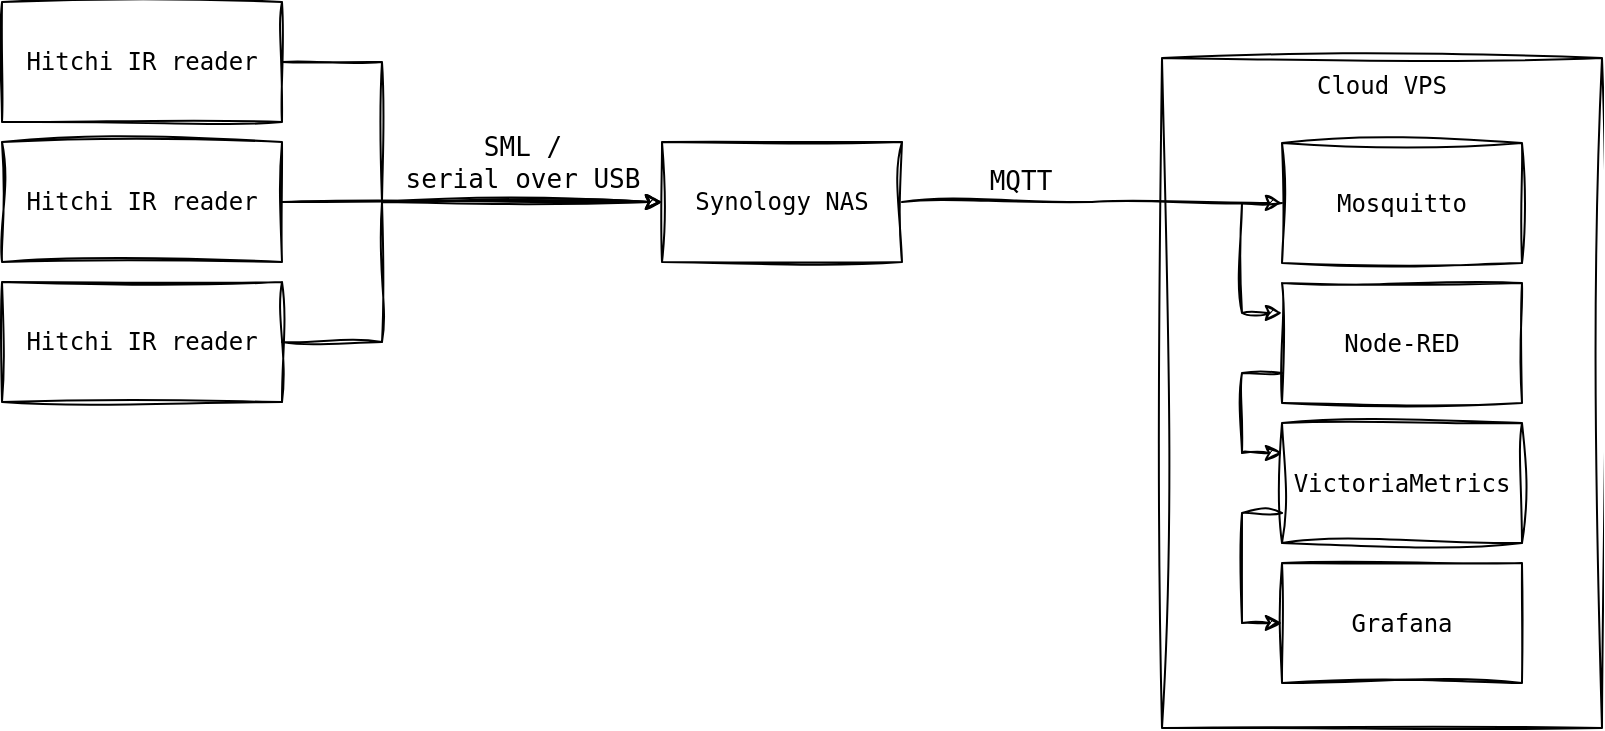 <mxfile version="24.7.7">
  <diagram name="Page-1" id="Kj4Z2WhIG-HYAv3ONIsi">
    <mxGraphModel dx="1382" dy="873" grid="1" gridSize="10" guides="1" tooltips="1" connect="1" arrows="1" fold="1" page="1" pageScale="1" pageWidth="850" pageHeight="1100" math="0" shadow="0">
      <root>
        <mxCell id="0" />
        <mxCell id="1" parent="0" />
        <mxCell id="RcXcsHHcrXb0Sy49InP5-11" style="edgeStyle=orthogonalEdgeStyle;rounded=0;orthogonalLoop=1;jettySize=auto;html=1;exitX=1;exitY=0.5;exitDx=0;exitDy=0;entryX=0;entryY=0.5;entryDx=0;entryDy=0;sketch=1;curveFitting=1;jiggle=2;labelBackgroundColor=none;" edge="1" parent="1" source="RcXcsHHcrXb0Sy49InP5-1" target="RcXcsHHcrXb0Sy49InP5-4">
          <mxGeometry relative="1" as="geometry">
            <Array as="points">
              <mxPoint x="270" y="210" />
              <mxPoint x="270" y="280" />
            </Array>
          </mxGeometry>
        </mxCell>
        <mxCell id="RcXcsHHcrXb0Sy49InP5-1" value="Hitchi IR reader" style="rounded=0;whiteSpace=wrap;html=1;sketch=1;curveFitting=1;jiggle=2;fontFamily=monospace;labelBackgroundColor=none;fillColor=none;" vertex="1" parent="1">
          <mxGeometry x="80" y="180" width="140" height="60" as="geometry" />
        </mxCell>
        <mxCell id="RcXcsHHcrXb0Sy49InP5-12" style="edgeStyle=orthogonalEdgeStyle;rounded=0;orthogonalLoop=1;jettySize=auto;html=1;exitX=1;exitY=0.5;exitDx=0;exitDy=0;entryX=0;entryY=0.5;entryDx=0;entryDy=0;sketch=1;curveFitting=1;jiggle=2;labelBackgroundColor=none;" edge="1" parent="1" source="RcXcsHHcrXb0Sy49InP5-2" target="RcXcsHHcrXb0Sy49InP5-4">
          <mxGeometry relative="1" as="geometry">
            <mxPoint x="330" y="280" as="targetPoint" />
          </mxGeometry>
        </mxCell>
        <mxCell id="RcXcsHHcrXb0Sy49InP5-2" value="Hitchi IR reader" style="rounded=0;whiteSpace=wrap;html=1;sketch=1;curveFitting=1;jiggle=2;fontFamily=monospace;labelBackgroundColor=none;fillColor=none;" vertex="1" parent="1">
          <mxGeometry x="80" y="250" width="140" height="60" as="geometry" />
        </mxCell>
        <mxCell id="RcXcsHHcrXb0Sy49InP5-14" style="edgeStyle=orthogonalEdgeStyle;rounded=0;orthogonalLoop=1;jettySize=auto;html=1;exitX=1;exitY=0.5;exitDx=0;exitDy=0;entryX=0;entryY=0.5;entryDx=0;entryDy=0;sketch=1;curveFitting=1;jiggle=2;labelBackgroundColor=none;" edge="1" parent="1" source="RcXcsHHcrXb0Sy49InP5-3" target="RcXcsHHcrXb0Sy49InP5-4">
          <mxGeometry relative="1" as="geometry">
            <Array as="points">
              <mxPoint x="270" y="350" />
              <mxPoint x="270" y="280" />
            </Array>
          </mxGeometry>
        </mxCell>
        <mxCell id="RcXcsHHcrXb0Sy49InP5-15" value="SML /&lt;br style=&quot;font-size: 13px;&quot;&gt;serial over USB" style="edgeLabel;html=1;align=center;verticalAlign=middle;resizable=0;points=[];fontFamily=monospace;fontSize=13;labelBackgroundColor=none;" vertex="1" connectable="0" parent="RcXcsHHcrXb0Sy49InP5-14">
          <mxGeometry x="0.377" y="-2" relative="1" as="geometry">
            <mxPoint x="11" y="-22" as="offset" />
          </mxGeometry>
        </mxCell>
        <mxCell id="RcXcsHHcrXb0Sy49InP5-3" value="Hitchi IR reader" style="rounded=0;whiteSpace=wrap;html=1;sketch=1;curveFitting=1;jiggle=2;fontFamily=monospace;labelBackgroundColor=none;fillColor=none;" vertex="1" parent="1">
          <mxGeometry x="80" y="320" width="140" height="60" as="geometry" />
        </mxCell>
        <mxCell id="RcXcsHHcrXb0Sy49InP5-16" style="edgeStyle=orthogonalEdgeStyle;rounded=0;orthogonalLoop=1;jettySize=auto;html=1;exitX=1;exitY=0.5;exitDx=0;exitDy=0;sketch=1;curveFitting=1;jiggle=2;labelBackgroundColor=none;" edge="1" parent="1" source="RcXcsHHcrXb0Sy49InP5-4" target="RcXcsHHcrXb0Sy49InP5-6">
          <mxGeometry relative="1" as="geometry" />
        </mxCell>
        <mxCell id="RcXcsHHcrXb0Sy49InP5-17" value="MQTT" style="edgeLabel;html=1;align=center;verticalAlign=middle;resizable=0;points=[];fontFamily=monospace;fontSize=13;labelBackgroundColor=none;" vertex="1" connectable="0" parent="RcXcsHHcrXb0Sy49InP5-16">
          <mxGeometry x="-0.315" y="1" relative="1" as="geometry">
            <mxPoint x="-6" y="-10" as="offset" />
          </mxGeometry>
        </mxCell>
        <mxCell id="RcXcsHHcrXb0Sy49InP5-4" value="Synology NAS" style="rounded=0;whiteSpace=wrap;html=1;sketch=1;curveFitting=1;jiggle=2;fontFamily=monospace;labelBackgroundColor=none;fillColor=none;" vertex="1" parent="1">
          <mxGeometry x="410" y="250" width="120" height="60" as="geometry" />
        </mxCell>
        <mxCell id="RcXcsHHcrXb0Sy49InP5-25" value="" style="group" vertex="1" connectable="0" parent="1">
          <mxGeometry x="660" y="208" width="220" height="335" as="geometry" />
        </mxCell>
        <mxCell id="RcXcsHHcrXb0Sy49InP5-5" value="Cloud VPS" style="rounded=0;whiteSpace=wrap;html=1;verticalAlign=top;sketch=1;curveFitting=1;jiggle=2;fontFamily=monospace;labelBackgroundColor=none;fillColor=none;" vertex="1" parent="RcXcsHHcrXb0Sy49InP5-25">
          <mxGeometry width="220" height="335" as="geometry" />
        </mxCell>
        <mxCell id="RcXcsHHcrXb0Sy49InP5-20" style="edgeStyle=orthogonalEdgeStyle;rounded=0;orthogonalLoop=1;jettySize=auto;html=1;exitX=0;exitY=0.5;exitDx=0;exitDy=0;entryX=0;entryY=0.25;entryDx=0;entryDy=0;sketch=1;curveFitting=1;jiggle=2;labelBackgroundColor=none;" edge="1" parent="RcXcsHHcrXb0Sy49InP5-25" source="RcXcsHHcrXb0Sy49InP5-6" target="RcXcsHHcrXb0Sy49InP5-7">
          <mxGeometry relative="1" as="geometry" />
        </mxCell>
        <mxCell id="RcXcsHHcrXb0Sy49InP5-6" value="Mosquitto" style="rounded=0;whiteSpace=wrap;html=1;sketch=1;curveFitting=1;jiggle=2;fontFamily=monospace;labelBackgroundColor=none;fillColor=none;" vertex="1" parent="RcXcsHHcrXb0Sy49InP5-25">
          <mxGeometry x="60" y="42.5" width="120" height="60" as="geometry" />
        </mxCell>
        <mxCell id="RcXcsHHcrXb0Sy49InP5-21" style="edgeStyle=orthogonalEdgeStyle;rounded=0;orthogonalLoop=1;jettySize=auto;html=1;exitX=0;exitY=0.75;exitDx=0;exitDy=0;entryX=0;entryY=0.25;entryDx=0;entryDy=0;sketch=1;curveFitting=1;jiggle=2;labelBackgroundColor=none;" edge="1" parent="RcXcsHHcrXb0Sy49InP5-25" source="RcXcsHHcrXb0Sy49InP5-7" target="RcXcsHHcrXb0Sy49InP5-8">
          <mxGeometry relative="1" as="geometry" />
        </mxCell>
        <mxCell id="RcXcsHHcrXb0Sy49InP5-7" value="Node-RED" style="rounded=0;whiteSpace=wrap;html=1;sketch=1;curveFitting=1;jiggle=2;fontFamily=monospace;labelBackgroundColor=none;fillColor=none;" vertex="1" parent="RcXcsHHcrXb0Sy49InP5-25">
          <mxGeometry x="60" y="112.5" width="120" height="60" as="geometry" />
        </mxCell>
        <mxCell id="RcXcsHHcrXb0Sy49InP5-22" style="edgeStyle=orthogonalEdgeStyle;rounded=0;orthogonalLoop=1;jettySize=auto;html=1;exitX=0;exitY=0.75;exitDx=0;exitDy=0;entryX=0;entryY=0.5;entryDx=0;entryDy=0;sketch=1;curveFitting=1;jiggle=2;labelBackgroundColor=none;" edge="1" parent="RcXcsHHcrXb0Sy49InP5-25" source="RcXcsHHcrXb0Sy49InP5-8" target="RcXcsHHcrXb0Sy49InP5-9">
          <mxGeometry relative="1" as="geometry" />
        </mxCell>
        <mxCell id="RcXcsHHcrXb0Sy49InP5-8" value="VictoriaMetrics" style="rounded=0;whiteSpace=wrap;html=1;sketch=1;curveFitting=1;jiggle=2;fontFamily=monospace;labelBackgroundColor=none;fillColor=none;" vertex="1" parent="RcXcsHHcrXb0Sy49InP5-25">
          <mxGeometry x="60" y="182.5" width="120" height="60" as="geometry" />
        </mxCell>
        <mxCell id="RcXcsHHcrXb0Sy49InP5-9" value="Grafana" style="rounded=0;whiteSpace=wrap;html=1;sketch=1;curveFitting=1;jiggle=2;fontFamily=monospace;labelBackgroundColor=none;fillColor=none;" vertex="1" parent="RcXcsHHcrXb0Sy49InP5-25">
          <mxGeometry x="60" y="252.5" width="120" height="60" as="geometry" />
        </mxCell>
      </root>
    </mxGraphModel>
  </diagram>
</mxfile>
